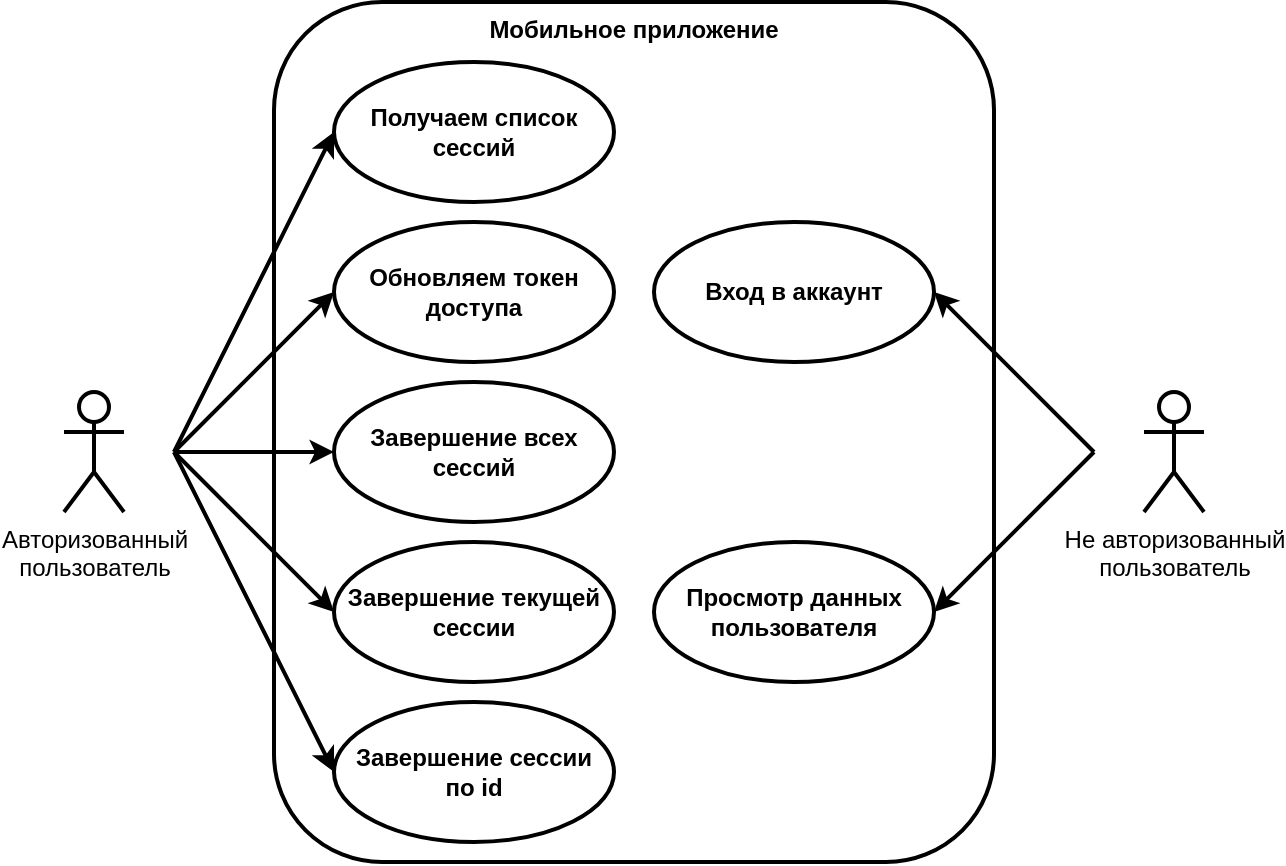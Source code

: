 <mxfile version="21.2.8" type="device">
  <diagram name="Page-1" id="CtFPO1e1v5krdFBT8T_3">
    <mxGraphModel dx="1036" dy="614" grid="1" gridSize="10" guides="1" tooltips="1" connect="1" arrows="1" fold="1" page="1" pageScale="1" pageWidth="827" pageHeight="1169" math="0" shadow="0">
      <root>
        <mxCell id="0" />
        <mxCell id="1" parent="0" />
        <mxCell id="FEu7U7iqXAUuKJ62PueG-8" value="&amp;nbsp;" style="html=1;whiteSpace=wrap;strokeColor=none;fillColor=none;strokeWidth=2;" parent="1" vertex="1">
          <mxGeometry x="90" y="325" width="80" height="120" as="geometry" />
        </mxCell>
        <mxCell id="FEu7U7iqXAUuKJ62PueG-3" value="&lt;b&gt;Мобильное приложение&lt;/b&gt;" style="html=1;whiteSpace=wrap;rounded=1;strokeWidth=2;verticalAlign=top;" parent="1" vertex="1">
          <mxGeometry x="220" y="160" width="360" height="430" as="geometry" />
        </mxCell>
        <mxCell id="FEu7U7iqXAUuKJ62PueG-1" value="Авторизованный&lt;br&gt;пользователь" style="shape=umlActor;verticalLabelPosition=bottom;verticalAlign=top;html=1;strokeWidth=2;" parent="1" vertex="1">
          <mxGeometry x="115" y="355" width="30" height="60" as="geometry" />
        </mxCell>
        <mxCell id="FEu7U7iqXAUuKJ62PueG-2" value="&lt;b&gt;Вход в аккаунт&lt;/b&gt;" style="ellipse;whiteSpace=wrap;html=1;strokeWidth=2;" parent="1" vertex="1">
          <mxGeometry x="410" y="270" width="140" height="70" as="geometry" />
        </mxCell>
        <mxCell id="FEu7U7iqXAUuKJ62PueG-4" value="&lt;b&gt;Получаем список&lt;br&gt;сессий&lt;/b&gt;" style="ellipse;whiteSpace=wrap;html=1;strokeWidth=2;" parent="1" vertex="1">
          <mxGeometry x="250" y="190" width="140" height="70" as="geometry" />
        </mxCell>
        <mxCell id="FEu7U7iqXAUuKJ62PueG-5" value="&lt;b&gt;Обновляем токен доступа&lt;/b&gt;" style="ellipse;whiteSpace=wrap;html=1;strokeWidth=2;" parent="1" vertex="1">
          <mxGeometry x="250" y="270" width="140" height="70" as="geometry" />
        </mxCell>
        <mxCell id="FEu7U7iqXAUuKJ62PueG-6" value="&lt;b&gt;Завершение всех сессий&lt;/b&gt;" style="ellipse;whiteSpace=wrap;html=1;strokeWidth=2;" parent="1" vertex="1">
          <mxGeometry x="250" y="350" width="140" height="70" as="geometry" />
        </mxCell>
        <mxCell id="FEu7U7iqXAUuKJ62PueG-7" value="&lt;b&gt;Завершение сессии&lt;br&gt;по id&lt;/b&gt;" style="ellipse;whiteSpace=wrap;html=1;strokeWidth=2;" parent="1" vertex="1">
          <mxGeometry x="250" y="510" width="140" height="70" as="geometry" />
        </mxCell>
        <mxCell id="FEu7U7iqXAUuKJ62PueG-10" style="rounded=0;orthogonalLoop=1;jettySize=auto;html=1;exitX=1;exitY=0.5;exitDx=0;exitDy=0;entryX=0;entryY=0.5;entryDx=0;entryDy=0;strokeWidth=2;" parent="1" source="FEu7U7iqXAUuKJ62PueG-8" target="FEu7U7iqXAUuKJ62PueG-4" edge="1">
          <mxGeometry relative="1" as="geometry" />
        </mxCell>
        <mxCell id="FEu7U7iqXAUuKJ62PueG-11" style="rounded=0;orthogonalLoop=1;jettySize=auto;html=1;exitX=1;exitY=0.5;exitDx=0;exitDy=0;strokeWidth=2;entryX=0;entryY=0.5;entryDx=0;entryDy=0;" parent="1" source="FEu7U7iqXAUuKJ62PueG-8" target="FEu7U7iqXAUuKJ62PueG-5" edge="1">
          <mxGeometry relative="1" as="geometry" />
        </mxCell>
        <mxCell id="FEu7U7iqXAUuKJ62PueG-12" style="rounded=0;orthogonalLoop=1;jettySize=auto;html=1;exitX=1;exitY=0.5;exitDx=0;exitDy=0;entryX=0;entryY=0.5;entryDx=0;entryDy=0;strokeWidth=2;" parent="1" source="FEu7U7iqXAUuKJ62PueG-8" target="FEu7U7iqXAUuKJ62PueG-6" edge="1">
          <mxGeometry relative="1" as="geometry" />
        </mxCell>
        <mxCell id="FEu7U7iqXAUuKJ62PueG-13" style="rounded=0;orthogonalLoop=1;jettySize=auto;html=1;exitX=1;exitY=0.5;exitDx=0;exitDy=0;entryX=0;entryY=0.5;entryDx=0;entryDy=0;strokeWidth=2;" parent="1" source="FEu7U7iqXAUuKJ62PueG-8" target="FEu7U7iqXAUuKJ62PueG-7" edge="1">
          <mxGeometry relative="1" as="geometry" />
        </mxCell>
        <mxCell id="V1EaExRVblaKdTRwPf__-3" style="rounded=0;orthogonalLoop=1;jettySize=auto;html=1;exitX=0;exitY=0.5;exitDx=0;exitDy=0;entryX=1;entryY=0.5;entryDx=0;entryDy=0;strokeWidth=2;" edge="1" parent="1" source="fbTFA1rxbObcVntwh6cL-1" target="FEu7U7iqXAUuKJ62PueG-2">
          <mxGeometry relative="1" as="geometry" />
        </mxCell>
        <mxCell id="V1EaExRVblaKdTRwPf__-5" style="rounded=0;orthogonalLoop=1;jettySize=auto;html=1;exitX=0;exitY=0.5;exitDx=0;exitDy=0;entryX=1;entryY=0.5;entryDx=0;entryDy=0;strokeWidth=2;" edge="1" parent="1" source="fbTFA1rxbObcVntwh6cL-1" target="V1EaExRVblaKdTRwPf__-4">
          <mxGeometry relative="1" as="geometry" />
        </mxCell>
        <mxCell id="fbTFA1rxbObcVntwh6cL-1" value="&amp;nbsp;" style="html=1;whiteSpace=wrap;strokeColor=none;fillColor=none;strokeWidth=2;" parent="1" vertex="1">
          <mxGeometry x="630" y="325" width="80" height="120" as="geometry" />
        </mxCell>
        <mxCell id="fbTFA1rxbObcVntwh6cL-2" value="Не авторизованный&lt;br&gt;пользователь" style="shape=umlActor;verticalLabelPosition=bottom;verticalAlign=top;html=1;strokeWidth=2;" parent="1" vertex="1">
          <mxGeometry x="655" y="355" width="30" height="60" as="geometry" />
        </mxCell>
        <mxCell id="V1EaExRVblaKdTRwPf__-1" value="&lt;b&gt;Завершение текущей сессии&lt;/b&gt;" style="ellipse;whiteSpace=wrap;html=1;strokeWidth=2;" vertex="1" parent="1">
          <mxGeometry x="250" y="430" width="140" height="70" as="geometry" />
        </mxCell>
        <mxCell id="V1EaExRVblaKdTRwPf__-2" style="rounded=0;orthogonalLoop=1;jettySize=auto;html=1;exitX=1;exitY=0.5;exitDx=0;exitDy=0;entryX=0;entryY=0.5;entryDx=0;entryDy=0;strokeWidth=2;" edge="1" parent="1" source="FEu7U7iqXAUuKJ62PueG-8" target="V1EaExRVblaKdTRwPf__-1">
          <mxGeometry relative="1" as="geometry" />
        </mxCell>
        <mxCell id="V1EaExRVblaKdTRwPf__-4" value="&lt;b&gt;Просмотр данных пользователя&lt;/b&gt;" style="ellipse;whiteSpace=wrap;html=1;strokeWidth=2;" vertex="1" parent="1">
          <mxGeometry x="410" y="430" width="140" height="70" as="geometry" />
        </mxCell>
      </root>
    </mxGraphModel>
  </diagram>
</mxfile>
